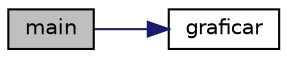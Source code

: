 digraph "main"
{
 // LATEX_PDF_SIZE
  edge [fontname="Helvetica",fontsize="10",labelfontname="Helvetica",labelfontsize="10"];
  node [fontname="Helvetica",fontsize="10",shape=record];
  rankdir="LR";
  Node1 [label="main",height=0.2,width=0.4,color="black", fillcolor="grey75", style="filled", fontcolor="black",tooltip=" "];
  Node1 -> Node2 [color="midnightblue",fontsize="10",style="solid",fontname="Helvetica"];
  Node2 [label="graficar",height=0.2,width=0.4,color="black", fillcolor="white", style="filled",URL="$cuerpo__grafica_8c.html#ab6c1d07555a7749384bae319b12e0773",tooltip=" "];
}
